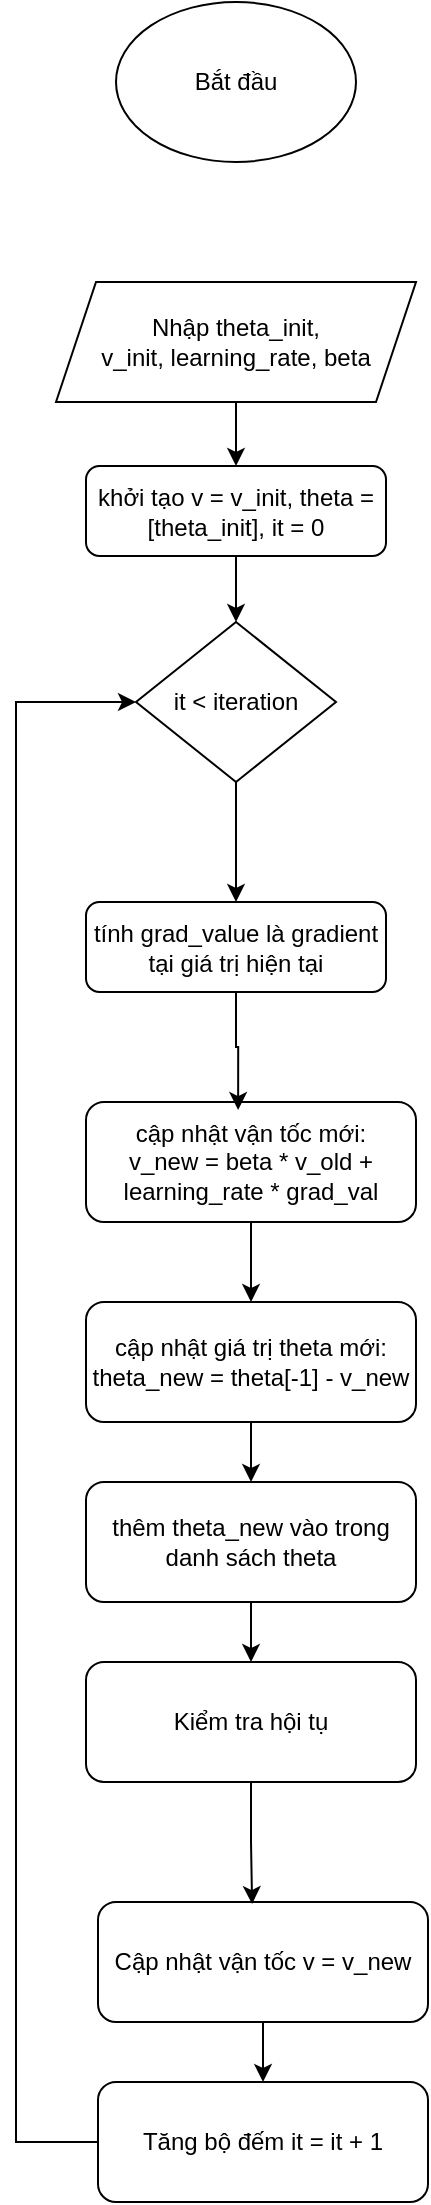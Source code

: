 <mxfile version="25.0.3">
  <diagram id="5Fv_1JV15FytbW1wc0pJ" name="Trang-1">
    <mxGraphModel dx="1025" dy="762" grid="1" gridSize="10" guides="1" tooltips="1" connect="1" arrows="1" fold="1" page="1" pageScale="1" pageWidth="827" pageHeight="1169" math="0" shadow="0">
      <root>
        <mxCell id="0" />
        <mxCell id="1" parent="0" />
        <mxCell id="0Eg-FQ2wM8NS-DbCAtjP-1" value="Bắt đầu" style="ellipse;whiteSpace=wrap;html=1;" vertex="1" parent="1">
          <mxGeometry x="340" y="330" width="120" height="80" as="geometry" />
        </mxCell>
        <mxCell id="0Eg-FQ2wM8NS-DbCAtjP-7" style="edgeStyle=orthogonalEdgeStyle;rounded=0;orthogonalLoop=1;jettySize=auto;html=1;entryX=0.5;entryY=0;entryDx=0;entryDy=0;" edge="1" parent="1" source="0Eg-FQ2wM8NS-DbCAtjP-2" target="0Eg-FQ2wM8NS-DbCAtjP-4">
          <mxGeometry relative="1" as="geometry" />
        </mxCell>
        <mxCell id="0Eg-FQ2wM8NS-DbCAtjP-2" value="Nhập theta_init,&lt;div&gt;v_init, learning_rate, beta&lt;/div&gt;" style="shape=parallelogram;perimeter=parallelogramPerimeter;whiteSpace=wrap;html=1;fixedSize=1;" vertex="1" parent="1">
          <mxGeometry x="310" y="470" width="180" height="60" as="geometry" />
        </mxCell>
        <mxCell id="0Eg-FQ2wM8NS-DbCAtjP-6" style="edgeStyle=orthogonalEdgeStyle;rounded=0;orthogonalLoop=1;jettySize=auto;html=1;entryX=0.5;entryY=0;entryDx=0;entryDy=0;" edge="1" parent="1" source="0Eg-FQ2wM8NS-DbCAtjP-4" target="0Eg-FQ2wM8NS-DbCAtjP-5">
          <mxGeometry relative="1" as="geometry" />
        </mxCell>
        <mxCell id="0Eg-FQ2wM8NS-DbCAtjP-4" value="khởi tạo v = v_init, theta = [theta_init], it = 0" style="rounded=1;whiteSpace=wrap;html=1;" vertex="1" parent="1">
          <mxGeometry x="325" y="562" width="150" height="45" as="geometry" />
        </mxCell>
        <mxCell id="0Eg-FQ2wM8NS-DbCAtjP-15" style="edgeStyle=orthogonalEdgeStyle;rounded=0;orthogonalLoop=1;jettySize=auto;html=1;entryX=0.5;entryY=0;entryDx=0;entryDy=0;" edge="1" parent="1" source="0Eg-FQ2wM8NS-DbCAtjP-5" target="0Eg-FQ2wM8NS-DbCAtjP-8">
          <mxGeometry relative="1" as="geometry" />
        </mxCell>
        <mxCell id="0Eg-FQ2wM8NS-DbCAtjP-5" value="it &amp;lt; iteration" style="rhombus;whiteSpace=wrap;html=1;" vertex="1" parent="1">
          <mxGeometry x="350" y="640" width="100" height="80" as="geometry" />
        </mxCell>
        <mxCell id="0Eg-FQ2wM8NS-DbCAtjP-8" value="tính grad_value là gradient tại giá trị hiện tại" style="rounded=1;whiteSpace=wrap;html=1;" vertex="1" parent="1">
          <mxGeometry x="325" y="780" width="150" height="45" as="geometry" />
        </mxCell>
        <mxCell id="0Eg-FQ2wM8NS-DbCAtjP-17" style="edgeStyle=orthogonalEdgeStyle;rounded=0;orthogonalLoop=1;jettySize=auto;html=1;entryX=0.5;entryY=0;entryDx=0;entryDy=0;" edge="1" parent="1" source="0Eg-FQ2wM8NS-DbCAtjP-9" target="0Eg-FQ2wM8NS-DbCAtjP-10">
          <mxGeometry relative="1" as="geometry" />
        </mxCell>
        <mxCell id="0Eg-FQ2wM8NS-DbCAtjP-9" value="cập nhật vận tốc mới:&lt;br&gt;v_new = beta * v_old + learning_rate * grad_val" style="rounded=1;whiteSpace=wrap;html=1;" vertex="1" parent="1">
          <mxGeometry x="325" y="880" width="165" height="60" as="geometry" />
        </mxCell>
        <mxCell id="0Eg-FQ2wM8NS-DbCAtjP-18" style="edgeStyle=orthogonalEdgeStyle;rounded=0;orthogonalLoop=1;jettySize=auto;html=1;" edge="1" parent="1" source="0Eg-FQ2wM8NS-DbCAtjP-10" target="0Eg-FQ2wM8NS-DbCAtjP-11">
          <mxGeometry relative="1" as="geometry" />
        </mxCell>
        <mxCell id="0Eg-FQ2wM8NS-DbCAtjP-10" value="cập nhật giá trị theta mới:&lt;div&gt;theta_new = theta[-1] - v_new&lt;/div&gt;" style="rounded=1;whiteSpace=wrap;html=1;" vertex="1" parent="1">
          <mxGeometry x="325" y="980" width="165" height="60" as="geometry" />
        </mxCell>
        <mxCell id="0Eg-FQ2wM8NS-DbCAtjP-19" style="edgeStyle=orthogonalEdgeStyle;rounded=0;orthogonalLoop=1;jettySize=auto;html=1;entryX=0.5;entryY=0;entryDx=0;entryDy=0;" edge="1" parent="1" source="0Eg-FQ2wM8NS-DbCAtjP-11" target="0Eg-FQ2wM8NS-DbCAtjP-12">
          <mxGeometry relative="1" as="geometry" />
        </mxCell>
        <mxCell id="0Eg-FQ2wM8NS-DbCAtjP-11" value="thêm theta_new vào trong danh sách theta" style="rounded=1;whiteSpace=wrap;html=1;" vertex="1" parent="1">
          <mxGeometry x="325" y="1070" width="165" height="60" as="geometry" />
        </mxCell>
        <mxCell id="0Eg-FQ2wM8NS-DbCAtjP-12" value="Kiểm tra hội tụ" style="rounded=1;whiteSpace=wrap;html=1;" vertex="1" parent="1">
          <mxGeometry x="325" y="1160" width="165" height="60" as="geometry" />
        </mxCell>
        <mxCell id="0Eg-FQ2wM8NS-DbCAtjP-22" style="edgeStyle=orthogonalEdgeStyle;rounded=0;orthogonalLoop=1;jettySize=auto;html=1;" edge="1" parent="1" source="0Eg-FQ2wM8NS-DbCAtjP-13" target="0Eg-FQ2wM8NS-DbCAtjP-14">
          <mxGeometry relative="1" as="geometry" />
        </mxCell>
        <mxCell id="0Eg-FQ2wM8NS-DbCAtjP-13" value="Cập nhật vận tốc v = v_new" style="rounded=1;whiteSpace=wrap;html=1;" vertex="1" parent="1">
          <mxGeometry x="331" y="1280" width="165" height="60" as="geometry" />
        </mxCell>
        <mxCell id="0Eg-FQ2wM8NS-DbCAtjP-23" style="edgeStyle=orthogonalEdgeStyle;rounded=0;orthogonalLoop=1;jettySize=auto;html=1;entryX=0;entryY=0.5;entryDx=0;entryDy=0;" edge="1" parent="1" source="0Eg-FQ2wM8NS-DbCAtjP-14" target="0Eg-FQ2wM8NS-DbCAtjP-5">
          <mxGeometry relative="1" as="geometry">
            <Array as="points">
              <mxPoint x="290" y="1400" />
              <mxPoint x="290" y="680" />
            </Array>
          </mxGeometry>
        </mxCell>
        <mxCell id="0Eg-FQ2wM8NS-DbCAtjP-14" value="Tăng bộ đếm it = it + 1" style="rounded=1;whiteSpace=wrap;html=1;" vertex="1" parent="1">
          <mxGeometry x="331" y="1370" width="165" height="60" as="geometry" />
        </mxCell>
        <mxCell id="0Eg-FQ2wM8NS-DbCAtjP-16" style="edgeStyle=orthogonalEdgeStyle;rounded=0;orthogonalLoop=1;jettySize=auto;html=1;entryX=0.461;entryY=0.067;entryDx=0;entryDy=0;entryPerimeter=0;" edge="1" parent="1" source="0Eg-FQ2wM8NS-DbCAtjP-8" target="0Eg-FQ2wM8NS-DbCAtjP-9">
          <mxGeometry relative="1" as="geometry" />
        </mxCell>
        <mxCell id="0Eg-FQ2wM8NS-DbCAtjP-20" style="edgeStyle=orthogonalEdgeStyle;rounded=0;orthogonalLoop=1;jettySize=auto;html=1;entryX=0.467;entryY=0.017;entryDx=0;entryDy=0;entryPerimeter=0;" edge="1" parent="1" source="0Eg-FQ2wM8NS-DbCAtjP-12" target="0Eg-FQ2wM8NS-DbCAtjP-13">
          <mxGeometry relative="1" as="geometry" />
        </mxCell>
      </root>
    </mxGraphModel>
  </diagram>
</mxfile>
